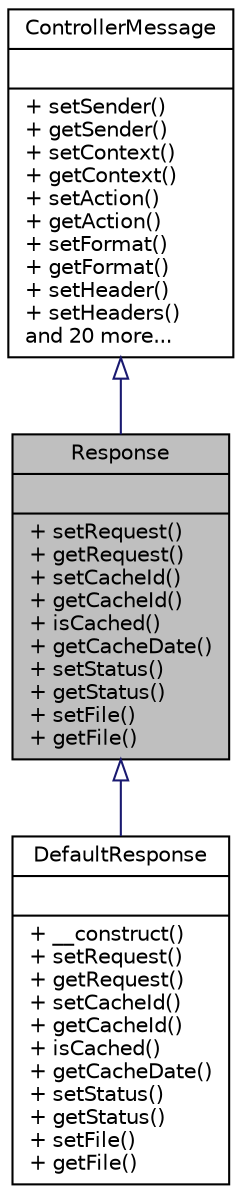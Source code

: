 digraph "Response"
{
  edge [fontname="Helvetica",fontsize="10",labelfontname="Helvetica",labelfontsize="10"];
  node [fontname="Helvetica",fontsize="10",shape=record];
  Node0 [label="{Response\n||+ setRequest()\l+ getRequest()\l+ setCacheId()\l+ getCacheId()\l+ isCached()\l+ getCacheDate()\l+ setStatus()\l+ getStatus()\l+ setFile()\l+ getFile()\l}",height=0.2,width=0.4,color="black", fillcolor="grey75", style="filled", fontcolor="black"];
  Node1 -> Node0 [dir="back",color="midnightblue",fontsize="10",style="solid",arrowtail="onormal",fontname="Helvetica"];
  Node1 [label="{ControllerMessage\n||+ setSender()\l+ getSender()\l+ setContext()\l+ getContext()\l+ setAction()\l+ getAction()\l+ setFormat()\l+ getFormat()\l+ setHeader()\l+ setHeaders()\land 20 more...\l}",height=0.2,width=0.4,color="black", fillcolor="white", style="filled",URL="$interfacewcmf_1_1lib_1_1presentation_1_1_controller_message.html",tooltip="Messages are sent between Controllers and are used to transfer data between them. ..."];
  Node0 -> Node2 [dir="back",color="midnightblue",fontsize="10",style="solid",arrowtail="onormal",fontname="Helvetica"];
  Node2 [label="{DefaultResponse\n||+ __construct()\l+ setRequest()\l+ getRequest()\l+ setCacheId()\l+ getCacheId()\l+ isCached()\l+ getCacheDate()\l+ setStatus()\l+ getStatus()\l+ setFile()\l+ getFile()\l}",height=0.2,width=0.4,color="black", fillcolor="white", style="filled",URL="$classwcmf_1_1lib_1_1presentation_1_1impl_1_1_default_response.html",tooltip="Default Response implementation. "];
}
